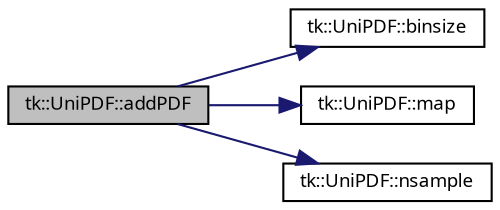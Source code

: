 digraph "tk::UniPDF::addPDF"
{
 // INTERACTIVE_SVG=YES
  bgcolor="transparent";
  edge [fontname="sans-serif",fontsize="9",labelfontname="sans-serif",labelfontsize="9"];
  node [fontname="sans-serif",fontsize="9",shape=record];
  rankdir="LR";
  Node1 [label="tk::UniPDF::addPDF",height=0.2,width=0.4,color="black", fillcolor="grey75", style="filled", fontcolor="black"];
  Node1 -> Node2 [color="midnightblue",fontsize="9",style="solid",fontname="sans-serif"];
  Node2 [label="tk::UniPDF::binsize",height=0.2,width=0.4,color="black",URL="$classtk_1_1_uni_p_d_f.html#a83519a7b7b48c14694c5d683218d3419"];
  Node1 -> Node3 [color="midnightblue",fontsize="9",style="solid",fontname="sans-serif"];
  Node3 [label="tk::UniPDF::map",height=0.2,width=0.4,color="black",URL="$classtk_1_1_uni_p_d_f.html#ae3cc1ee45721ada30dcc808c227e179a"];
  Node1 -> Node4 [color="midnightblue",fontsize="9",style="solid",fontname="sans-serif"];
  Node4 [label="tk::UniPDF::nsample",height=0.2,width=0.4,color="black",URL="$classtk_1_1_uni_p_d_f.html#af0075606b7c787a66c9fade95f22ecb6"];
}
